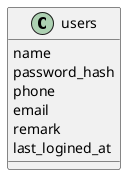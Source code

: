 @startuml

class users {
  name
  password_hash
  phone
  email
  remark
  last_logined_at
}

@enduml
